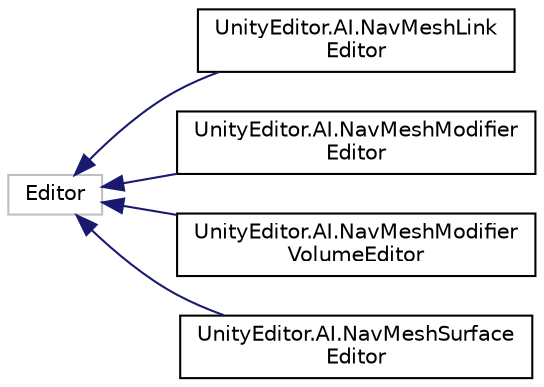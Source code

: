 digraph "Graphical Class Hierarchy"
{
 // LATEX_PDF_SIZE
  edge [fontname="Helvetica",fontsize="10",labelfontname="Helvetica",labelfontsize="10"];
  node [fontname="Helvetica",fontsize="10",shape=record];
  rankdir="LR";
  Node199 [label="Editor",height=0.2,width=0.4,color="grey75", fillcolor="white", style="filled",tooltip=" "];
  Node199 -> Node0 [dir="back",color="midnightblue",fontsize="10",style="solid",fontname="Helvetica"];
  Node0 [label="UnityEditor.AI.NavMeshLink\lEditor",height=0.2,width=0.4,color="black", fillcolor="white", style="filled",URL="$class_unity_editor_1_1_a_i_1_1_nav_mesh_link_editor.html",tooltip=" "];
  Node199 -> Node201 [dir="back",color="midnightblue",fontsize="10",style="solid",fontname="Helvetica"];
  Node201 [label="UnityEditor.AI.NavMeshModifier\lEditor",height=0.2,width=0.4,color="black", fillcolor="white", style="filled",URL="$class_unity_editor_1_1_a_i_1_1_nav_mesh_modifier_editor.html",tooltip=" "];
  Node199 -> Node202 [dir="back",color="midnightblue",fontsize="10",style="solid",fontname="Helvetica"];
  Node202 [label="UnityEditor.AI.NavMeshModifier\lVolumeEditor",height=0.2,width=0.4,color="black", fillcolor="white", style="filled",URL="$class_unity_editor_1_1_a_i_1_1_nav_mesh_modifier_volume_editor.html",tooltip=" "];
  Node199 -> Node203 [dir="back",color="midnightblue",fontsize="10",style="solid",fontname="Helvetica"];
  Node203 [label="UnityEditor.AI.NavMeshSurface\lEditor",height=0.2,width=0.4,color="black", fillcolor="white", style="filled",URL="$class_unity_editor_1_1_a_i_1_1_nav_mesh_surface_editor.html",tooltip=" "];
}
